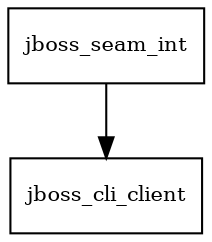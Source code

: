 digraph jboss_seam_int_dependencies {
  node [shape = box, fontsize=10.0];
  jboss_seam_int -> jboss_cli_client;
}
